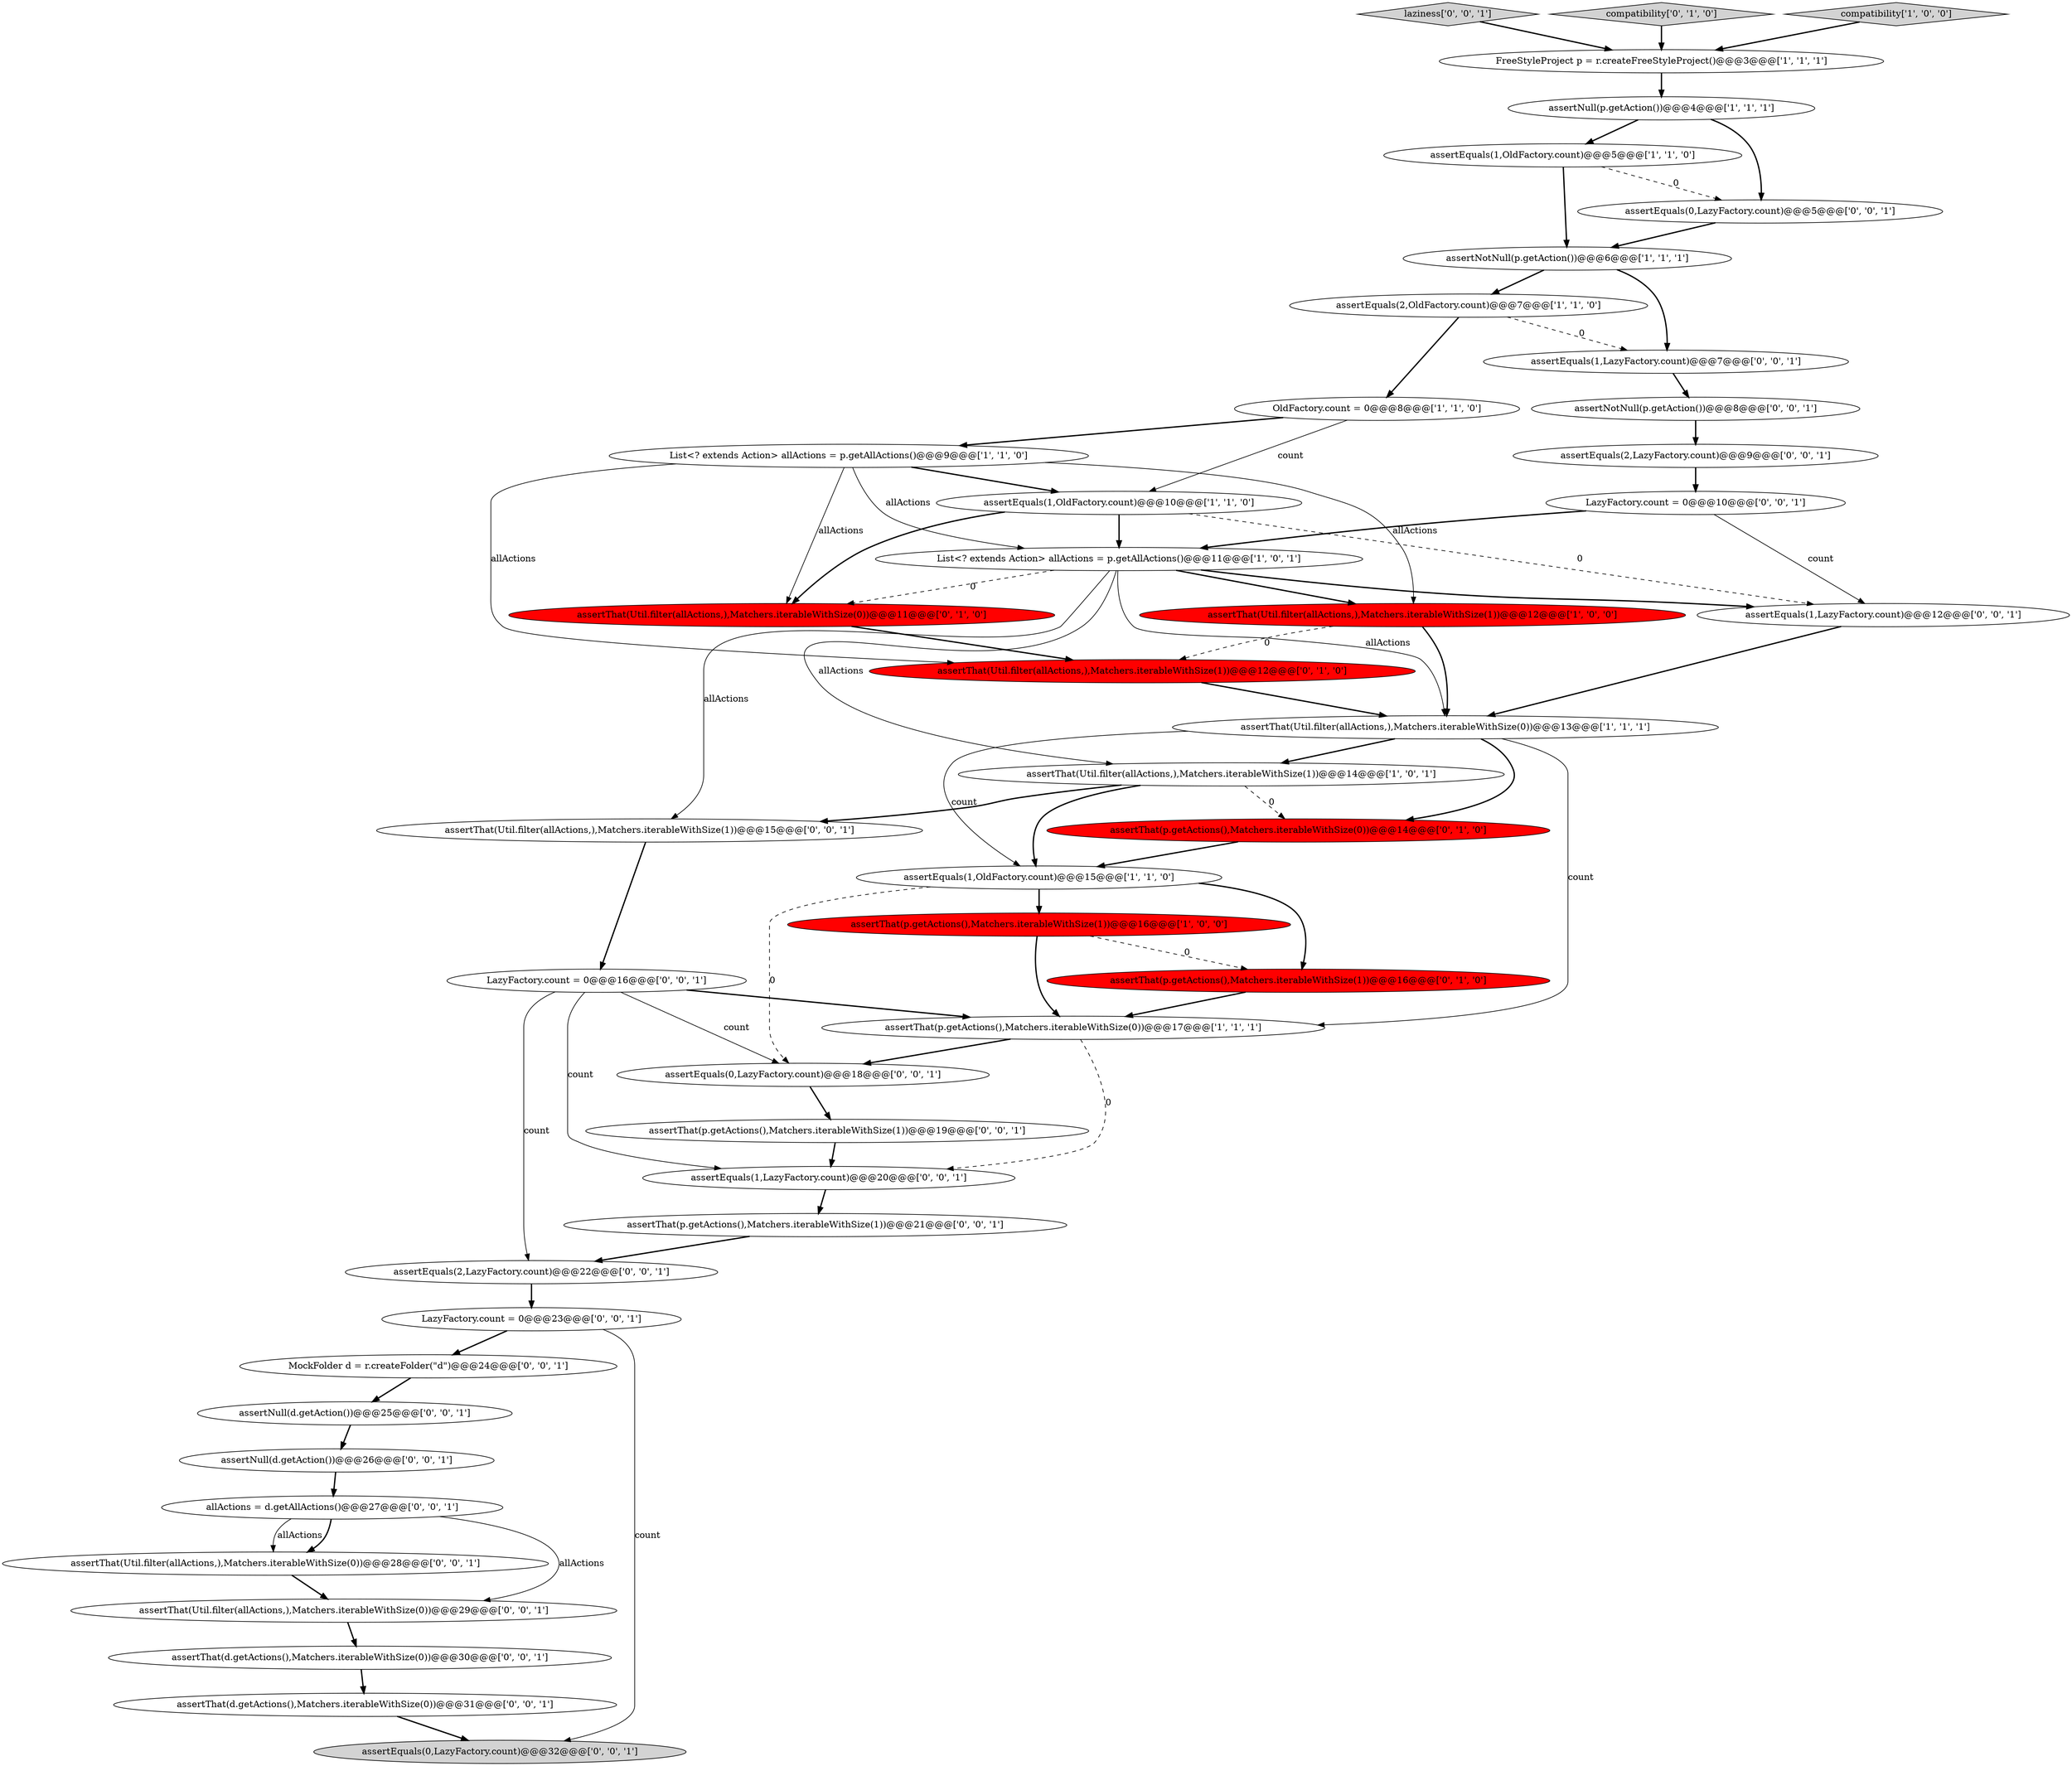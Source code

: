 digraph {
24 [style = filled, label = "assertThat(d.getActions(),Matchers.iterableWithSize(0))@@@30@@@['0', '0', '1']", fillcolor = white, shape = ellipse image = "AAA0AAABBB3BBB"];
33 [style = filled, label = "assertThat(Util.filter(allActions,),Matchers.iterableWithSize(0))@@@28@@@['0', '0', '1']", fillcolor = white, shape = ellipse image = "AAA0AAABBB3BBB"];
4 [style = filled, label = "assertNotNull(p.getAction())@@@6@@@['1', '1', '1']", fillcolor = white, shape = ellipse image = "AAA0AAABBB1BBB"];
42 [style = filled, label = "assertEquals(2,LazyFactory.count)@@@22@@@['0', '0', '1']", fillcolor = white, shape = ellipse image = "AAA0AAABBB3BBB"];
34 [style = filled, label = "assertEquals(0,LazyFactory.count)@@@18@@@['0', '0', '1']", fillcolor = white, shape = ellipse image = "AAA0AAABBB3BBB"];
10 [style = filled, label = "assertEquals(1,OldFactory.count)@@@5@@@['1', '1', '0']", fillcolor = white, shape = ellipse image = "AAA0AAABBB1BBB"];
37 [style = filled, label = "assertEquals(1,LazyFactory.count)@@@12@@@['0', '0', '1']", fillcolor = white, shape = ellipse image = "AAA0AAABBB3BBB"];
13 [style = filled, label = "OldFactory.count = 0@@@8@@@['1', '1', '0']", fillcolor = white, shape = ellipse image = "AAA0AAABBB1BBB"];
6 [style = filled, label = "assertThat(Util.filter(allActions,),Matchers.iterableWithSize(1))@@@12@@@['1', '0', '0']", fillcolor = red, shape = ellipse image = "AAA1AAABBB1BBB"];
41 [style = filled, label = "laziness['0', '0', '1']", fillcolor = lightgray, shape = diamond image = "AAA0AAABBB3BBB"];
9 [style = filled, label = "assertThat(Util.filter(allActions,),Matchers.iterableWithSize(1))@@@14@@@['1', '0', '1']", fillcolor = white, shape = ellipse image = "AAA0AAABBB1BBB"];
20 [style = filled, label = "assertThat(p.getActions(),Matchers.iterableWithSize(1))@@@16@@@['0', '1', '0']", fillcolor = red, shape = ellipse image = "AAA1AAABBB2BBB"];
35 [style = filled, label = "assertThat(p.getActions(),Matchers.iterableWithSize(1))@@@19@@@['0', '0', '1']", fillcolor = white, shape = ellipse image = "AAA0AAABBB3BBB"];
27 [style = filled, label = "allActions = d.getAllActions()@@@27@@@['0', '0', '1']", fillcolor = white, shape = ellipse image = "AAA0AAABBB3BBB"];
36 [style = filled, label = "assertThat(Util.filter(allActions,),Matchers.iterableWithSize(1))@@@15@@@['0', '0', '1']", fillcolor = white, shape = ellipse image = "AAA0AAABBB3BBB"];
18 [style = filled, label = "assertThat(Util.filter(allActions,),Matchers.iterableWithSize(0))@@@11@@@['0', '1', '0']", fillcolor = red, shape = ellipse image = "AAA1AAABBB2BBB"];
21 [style = filled, label = "assertEquals(0,LazyFactory.count)@@@5@@@['0', '0', '1']", fillcolor = white, shape = ellipse image = "AAA0AAABBB3BBB"];
8 [style = filled, label = "assertNull(p.getAction())@@@4@@@['1', '1', '1']", fillcolor = white, shape = ellipse image = "AAA0AAABBB1BBB"];
28 [style = filled, label = "LazyFactory.count = 0@@@16@@@['0', '0', '1']", fillcolor = white, shape = ellipse image = "AAA0AAABBB3BBB"];
29 [style = filled, label = "assertThat(d.getActions(),Matchers.iterableWithSize(0))@@@31@@@['0', '0', '1']", fillcolor = white, shape = ellipse image = "AAA0AAABBB3BBB"];
17 [style = filled, label = "compatibility['0', '1', '0']", fillcolor = lightgray, shape = diamond image = "AAA0AAABBB2BBB"];
44 [style = filled, label = "assertNull(d.getAction())@@@25@@@['0', '0', '1']", fillcolor = white, shape = ellipse image = "AAA0AAABBB3BBB"];
14 [style = filled, label = "assertThat(Util.filter(allActions,),Matchers.iterableWithSize(0))@@@13@@@['1', '1', '1']", fillcolor = white, shape = ellipse image = "AAA0AAABBB1BBB"];
23 [style = filled, label = "assertThat(Util.filter(allActions,),Matchers.iterableWithSize(0))@@@29@@@['0', '0', '1']", fillcolor = white, shape = ellipse image = "AAA0AAABBB3BBB"];
39 [style = filled, label = "assertEquals(2,LazyFactory.count)@@@9@@@['0', '0', '1']", fillcolor = white, shape = ellipse image = "AAA0AAABBB3BBB"];
43 [style = filled, label = "MockFolder d = r.createFolder(\"d\")@@@24@@@['0', '0', '1']", fillcolor = white, shape = ellipse image = "AAA0AAABBB3BBB"];
31 [style = filled, label = "assertThat(p.getActions(),Matchers.iterableWithSize(1))@@@21@@@['0', '0', '1']", fillcolor = white, shape = ellipse image = "AAA0AAABBB3BBB"];
0 [style = filled, label = "List<? extends Action> allActions = p.getAllActions()@@@11@@@['1', '0', '1']", fillcolor = white, shape = ellipse image = "AAA0AAABBB1BBB"];
3 [style = filled, label = "assertEquals(1,OldFactory.count)@@@10@@@['1', '1', '0']", fillcolor = white, shape = ellipse image = "AAA0AAABBB1BBB"];
12 [style = filled, label = "FreeStyleProject p = r.createFreeStyleProject()@@@3@@@['1', '1', '1']", fillcolor = white, shape = ellipse image = "AAA0AAABBB1BBB"];
25 [style = filled, label = "assertNull(d.getAction())@@@26@@@['0', '0', '1']", fillcolor = white, shape = ellipse image = "AAA0AAABBB3BBB"];
11 [style = filled, label = "assertEquals(1,OldFactory.count)@@@15@@@['1', '1', '0']", fillcolor = white, shape = ellipse image = "AAA0AAABBB1BBB"];
38 [style = filled, label = "assertEquals(0,LazyFactory.count)@@@32@@@['0', '0', '1']", fillcolor = lightgray, shape = ellipse image = "AAA0AAABBB3BBB"];
2 [style = filled, label = "List<? extends Action> allActions = p.getAllActions()@@@9@@@['1', '1', '0']", fillcolor = white, shape = ellipse image = "AAA0AAABBB1BBB"];
26 [style = filled, label = "assertNotNull(p.getAction())@@@8@@@['0', '0', '1']", fillcolor = white, shape = ellipse image = "AAA0AAABBB3BBB"];
22 [style = filled, label = "LazyFactory.count = 0@@@10@@@['0', '0', '1']", fillcolor = white, shape = ellipse image = "AAA0AAABBB3BBB"];
32 [style = filled, label = "assertEquals(1,LazyFactory.count)@@@7@@@['0', '0', '1']", fillcolor = white, shape = ellipse image = "AAA0AAABBB3BBB"];
7 [style = filled, label = "assertThat(p.getActions(),Matchers.iterableWithSize(1))@@@16@@@['1', '0', '0']", fillcolor = red, shape = ellipse image = "AAA1AAABBB1BBB"];
16 [style = filled, label = "assertThat(p.getActions(),Matchers.iterableWithSize(0))@@@14@@@['0', '1', '0']", fillcolor = red, shape = ellipse image = "AAA1AAABBB2BBB"];
15 [style = filled, label = "assertThat(p.getActions(),Matchers.iterableWithSize(0))@@@17@@@['1', '1', '1']", fillcolor = white, shape = ellipse image = "AAA0AAABBB1BBB"];
5 [style = filled, label = "assertEquals(2,OldFactory.count)@@@7@@@['1', '1', '0']", fillcolor = white, shape = ellipse image = "AAA0AAABBB1BBB"];
40 [style = filled, label = "assertEquals(1,LazyFactory.count)@@@20@@@['0', '0', '1']", fillcolor = white, shape = ellipse image = "AAA0AAABBB3BBB"];
30 [style = filled, label = "LazyFactory.count = 0@@@23@@@['0', '0', '1']", fillcolor = white, shape = ellipse image = "AAA0AAABBB3BBB"];
1 [style = filled, label = "compatibility['1', '0', '0']", fillcolor = lightgray, shape = diamond image = "AAA0AAABBB1BBB"];
19 [style = filled, label = "assertThat(Util.filter(allActions,),Matchers.iterableWithSize(1))@@@12@@@['0', '1', '0']", fillcolor = red, shape = ellipse image = "AAA1AAABBB2BBB"];
14->16 [style = bold, label=""];
11->20 [style = bold, label=""];
8->10 [style = bold, label=""];
4->32 [style = bold, label=""];
9->16 [style = dashed, label="0"];
10->21 [style = dashed, label="0"];
16->11 [style = bold, label=""];
28->15 [style = bold, label=""];
9->11 [style = bold, label=""];
0->37 [style = bold, label=""];
15->34 [style = bold, label=""];
22->37 [style = solid, label="count"];
0->36 [style = solid, label="allActions"];
0->6 [style = bold, label=""];
30->43 [style = bold, label=""];
3->37 [style = dashed, label="0"];
11->34 [style = dashed, label="0"];
2->3 [style = bold, label=""];
13->3 [style = solid, label="count"];
18->19 [style = bold, label=""];
36->28 [style = bold, label=""];
7->20 [style = dashed, label="0"];
2->6 [style = solid, label="allActions"];
24->29 [style = bold, label=""];
5->32 [style = dashed, label="0"];
15->40 [style = dashed, label="0"];
32->26 [style = bold, label=""];
26->39 [style = bold, label=""];
27->33 [style = solid, label="allActions"];
3->0 [style = bold, label=""];
14->11 [style = solid, label="count"];
3->18 [style = bold, label=""];
39->22 [style = bold, label=""];
6->14 [style = bold, label=""];
33->23 [style = bold, label=""];
25->27 [style = bold, label=""];
2->0 [style = solid, label="allActions"];
35->40 [style = bold, label=""];
37->14 [style = bold, label=""];
31->42 [style = bold, label=""];
23->24 [style = bold, label=""];
17->12 [style = bold, label=""];
2->19 [style = solid, label="allActions"];
28->40 [style = solid, label="count"];
0->14 [style = solid, label="allActions"];
19->14 [style = bold, label=""];
22->0 [style = bold, label=""];
42->30 [style = bold, label=""];
12->8 [style = bold, label=""];
5->13 [style = bold, label=""];
6->19 [style = dashed, label="0"];
0->9 [style = solid, label="allActions"];
1->12 [style = bold, label=""];
10->4 [style = bold, label=""];
14->15 [style = solid, label="count"];
8->21 [style = bold, label=""];
28->42 [style = solid, label="count"];
7->15 [style = bold, label=""];
44->25 [style = bold, label=""];
14->9 [style = bold, label=""];
29->38 [style = bold, label=""];
0->18 [style = dashed, label="0"];
21->4 [style = bold, label=""];
34->35 [style = bold, label=""];
40->31 [style = bold, label=""];
27->33 [style = bold, label=""];
41->12 [style = bold, label=""];
28->34 [style = solid, label="count"];
30->38 [style = solid, label="count"];
2->18 [style = solid, label="allActions"];
20->15 [style = bold, label=""];
43->44 [style = bold, label=""];
4->5 [style = bold, label=""];
27->23 [style = solid, label="allActions"];
11->7 [style = bold, label=""];
13->2 [style = bold, label=""];
9->36 [style = bold, label=""];
}
